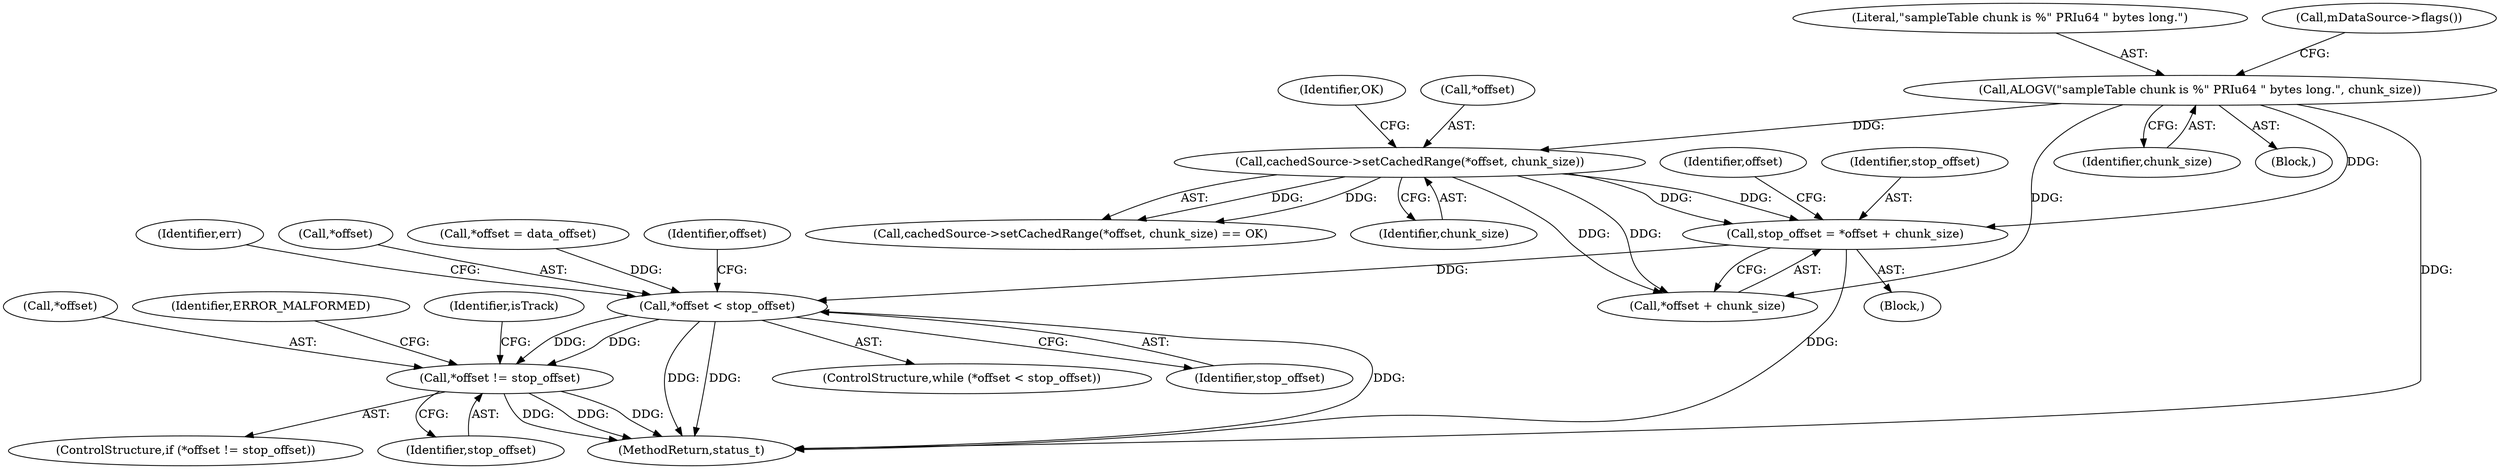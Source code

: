 digraph "0_Android_6fe85f7e15203e48df2cc3e8e1c4bc6ad49dc968@integer" {
"1000468" [label="(Call,stop_offset = *offset + chunk_size)"];
"1000395" [label="(Call,cachedSource->setCachedRange(*offset, chunk_size))"];
"1000378" [label="(Call,ALOGV(\"sampleTable chunk is %\" PRIu64 \" bytes long.\", chunk_size))"];
"1000479" [label="(Call,*offset < stop_offset)"];
"1000500" [label="(Call,*offset != stop_offset)"];
"1000479" [label="(Call,*offset < stop_offset)"];
"1000379" [label="(Literal,\"sampleTable chunk is %\" PRIu64 \" bytes long.\")"];
"1000368" [label="(Block,)"];
"1000399" [label="(Identifier,OK)"];
"1000501" [label="(Call,*offset)"];
"1000380" [label="(Identifier,chunk_size)"];
"1000499" [label="(ControlStructure,if (*offset != stop_offset))"];
"1000486" [label="(Identifier,err)"];
"1000506" [label="(Identifier,ERROR_MALFORMED)"];
"1000508" [label="(Identifier,isTrack)"];
"1000394" [label="(Call,cachedSource->setCachedRange(*offset, chunk_size) == OK)"];
"1002927" [label="(MethodReturn,status_t)"];
"1000395" [label="(Call,cachedSource->setCachedRange(*offset, chunk_size))"];
"1000398" [label="(Identifier,chunk_size)"];
"1000503" [label="(Identifier,stop_offset)"];
"1000476" [label="(Identifier,offset)"];
"1000377" [label="(Block,)"];
"1000378" [label="(Call,ALOGV(\"sampleTable chunk is %\" PRIu64 \" bytes long.\", chunk_size))"];
"1000383" [label="(Call,mDataSource->flags())"];
"1000478" [label="(ControlStructure,while (*offset < stop_offset))"];
"1000470" [label="(Call,*offset + chunk_size)"];
"1000396" [label="(Call,*offset)"];
"1000500" [label="(Call,*offset != stop_offset)"];
"1000482" [label="(Identifier,stop_offset)"];
"1000480" [label="(Call,*offset)"];
"1000474" [label="(Call,*offset = data_offset)"];
"1000468" [label="(Call,stop_offset = *offset + chunk_size)"];
"1000469" [label="(Identifier,stop_offset)"];
"1000502" [label="(Identifier,offset)"];
"1000468" -> "1000368"  [label="AST: "];
"1000468" -> "1000470"  [label="CFG: "];
"1000469" -> "1000468"  [label="AST: "];
"1000470" -> "1000468"  [label="AST: "];
"1000476" -> "1000468"  [label="CFG: "];
"1000468" -> "1002927"  [label="DDG: "];
"1000395" -> "1000468"  [label="DDG: "];
"1000395" -> "1000468"  [label="DDG: "];
"1000378" -> "1000468"  [label="DDG: "];
"1000468" -> "1000479"  [label="DDG: "];
"1000395" -> "1000394"  [label="AST: "];
"1000395" -> "1000398"  [label="CFG: "];
"1000396" -> "1000395"  [label="AST: "];
"1000398" -> "1000395"  [label="AST: "];
"1000399" -> "1000395"  [label="CFG: "];
"1000395" -> "1000394"  [label="DDG: "];
"1000395" -> "1000394"  [label="DDG: "];
"1000378" -> "1000395"  [label="DDG: "];
"1000395" -> "1000470"  [label="DDG: "];
"1000395" -> "1000470"  [label="DDG: "];
"1000378" -> "1000377"  [label="AST: "];
"1000378" -> "1000380"  [label="CFG: "];
"1000379" -> "1000378"  [label="AST: "];
"1000380" -> "1000378"  [label="AST: "];
"1000383" -> "1000378"  [label="CFG: "];
"1000378" -> "1002927"  [label="DDG: "];
"1000378" -> "1000470"  [label="DDG: "];
"1000479" -> "1000478"  [label="AST: "];
"1000479" -> "1000482"  [label="CFG: "];
"1000480" -> "1000479"  [label="AST: "];
"1000482" -> "1000479"  [label="AST: "];
"1000486" -> "1000479"  [label="CFG: "];
"1000502" -> "1000479"  [label="CFG: "];
"1000479" -> "1002927"  [label="DDG: "];
"1000479" -> "1002927"  [label="DDG: "];
"1000479" -> "1002927"  [label="DDG: "];
"1000474" -> "1000479"  [label="DDG: "];
"1000479" -> "1000500"  [label="DDG: "];
"1000479" -> "1000500"  [label="DDG: "];
"1000500" -> "1000499"  [label="AST: "];
"1000500" -> "1000503"  [label="CFG: "];
"1000501" -> "1000500"  [label="AST: "];
"1000503" -> "1000500"  [label="AST: "];
"1000506" -> "1000500"  [label="CFG: "];
"1000508" -> "1000500"  [label="CFG: "];
"1000500" -> "1002927"  [label="DDG: "];
"1000500" -> "1002927"  [label="DDG: "];
"1000500" -> "1002927"  [label="DDG: "];
}
